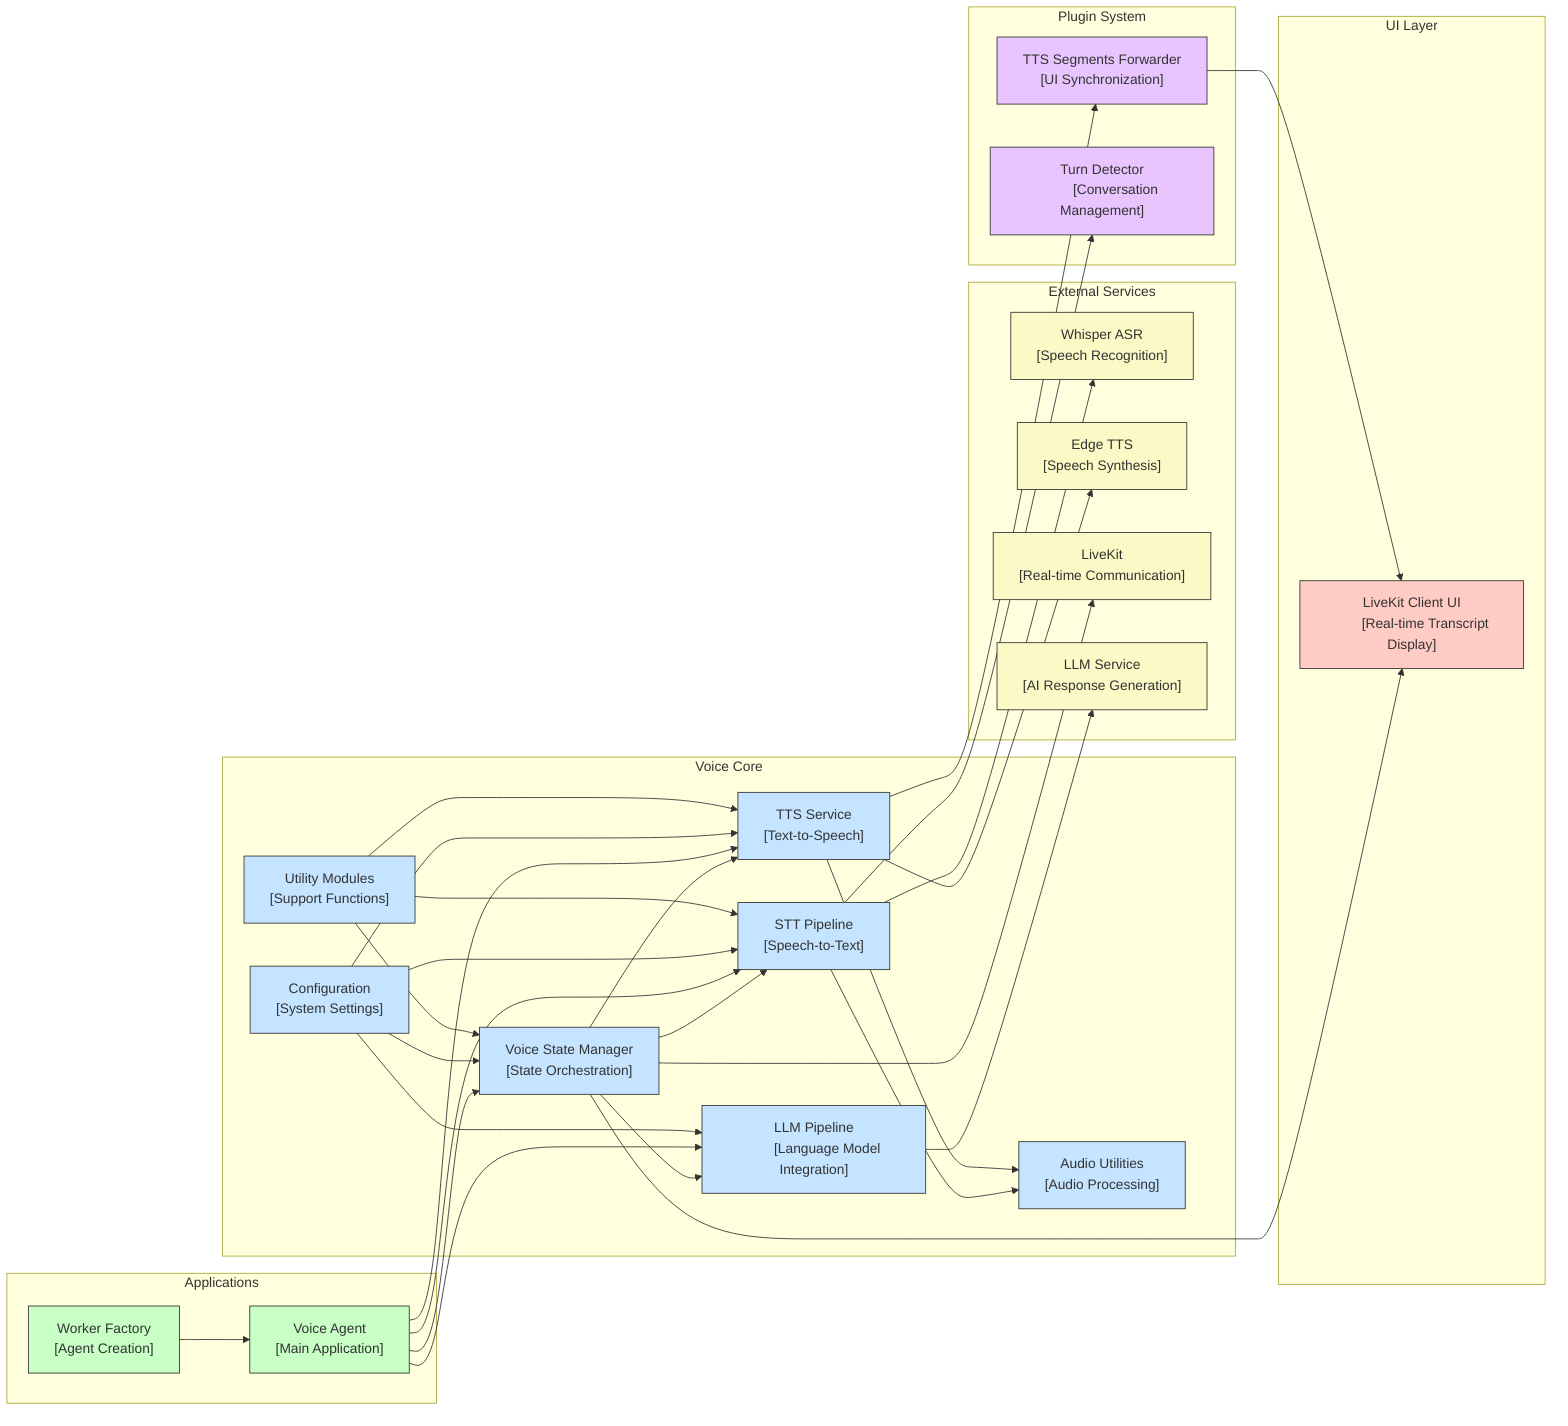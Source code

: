 flowchart LR
    subgraph "External Services"
        WhisperAPI["Whisper ASR
        [Speech Recognition]"]
        EdgeTTSAPI["Edge TTS
        [Speech Synthesis]"]
        LiveKitAPI["LiveKit
        [Real-time Communication]"]
        LLMServiceAPI["LLM Service
        [AI Response Generation]"]
    end
    
    subgraph "Voice Core"
        direction TB
        VoiceStateManager["Voice State Manager
        [State Orchestration]"]
        
        STTPipeline["STT Pipeline
        [Speech-to-Text]"]
        TTS["TTS Service
        [Text-to-Speech]"]
        LLMPipeline["LLM Pipeline
        [Language Model Integration]"]
        
        AudioUtil["Audio Utilities
        [Audio Processing]"]
        
        Config["Configuration
        [System Settings]"]
        
        Utils["Utility Modules
        [Support Functions]"]
    end
    
    subgraph "Applications"
        Agent["Voice Agent
        [Main Application]"]
        WorkerFactory["Worker Factory
        [Agent Creation]"]
    end
    
    subgraph "UI Layer"
        LiveKitUI["LiveKit Client UI
        [Real-time Transcript Display]"]
    end
    
    subgraph "Plugin System"
        TTSForwarder["TTS Segments Forwarder
        [UI Synchronization]"]
        TurnDetector["Turn Detector
        [Conversation Management]"]
    end
    
    %% External connections
    STTPipeline --> WhisperAPI
    TTS --> EdgeTTSAPI
    LLMPipeline --> LLMServiceAPI
    VoiceStateManager --> LiveKitAPI
    
    %% Internal connections
    VoiceStateManager --> STTPipeline
    VoiceStateManager --> TTS
    VoiceStateManager --> LLMPipeline
    
    STTPipeline --> AudioUtil
    TTS --> AudioUtil
    
    Agent --> VoiceStateManager
    Agent --> STTPipeline
    Agent --> TTS
    Agent --> LLMPipeline
    
    WorkerFactory --> Agent
    
    %% Plugin connections
    TTS --> TTSForwarder
    STTPipeline --> TurnDetector
    
    %% UI connections
    VoiceStateManager --> LiveKitUI
    TTSForwarder --> LiveKitUI
    
    %% Configuration and utilities
    Config --> VoiceStateManager
    Config --> STTPipeline
    Config --> TTS
    Config --> LLMPipeline
    
    Utils --> VoiceStateManager
    Utils --> STTPipeline
    Utils --> TTS
    
    %% Styles
    classDef external fill:#FBF9C5,stroke:#333,stroke-width:1px;
    classDef core fill:#C4E4FF,stroke:#333,stroke-width:1px;
    classDef app fill:#C7FFC5,stroke:#333,stroke-width:1px;
    classDef ui fill:#FFCCC5,stroke:#333,stroke-width:1px;
    classDef plugin fill:#E8C5FF,stroke:#333,stroke-width:1px;
    
    class WhisperAPI,EdgeTTSAPI,LiveKitAPI,LLMServiceAPI external;
    class VoiceStateManager,STTPipeline,TTS,LLMPipeline,AudioUtil,Config,Utils core;
    class Agent,WorkerFactory app;
    class LiveKitUI ui;
    class TTSForwarder,TurnDetector plugin;